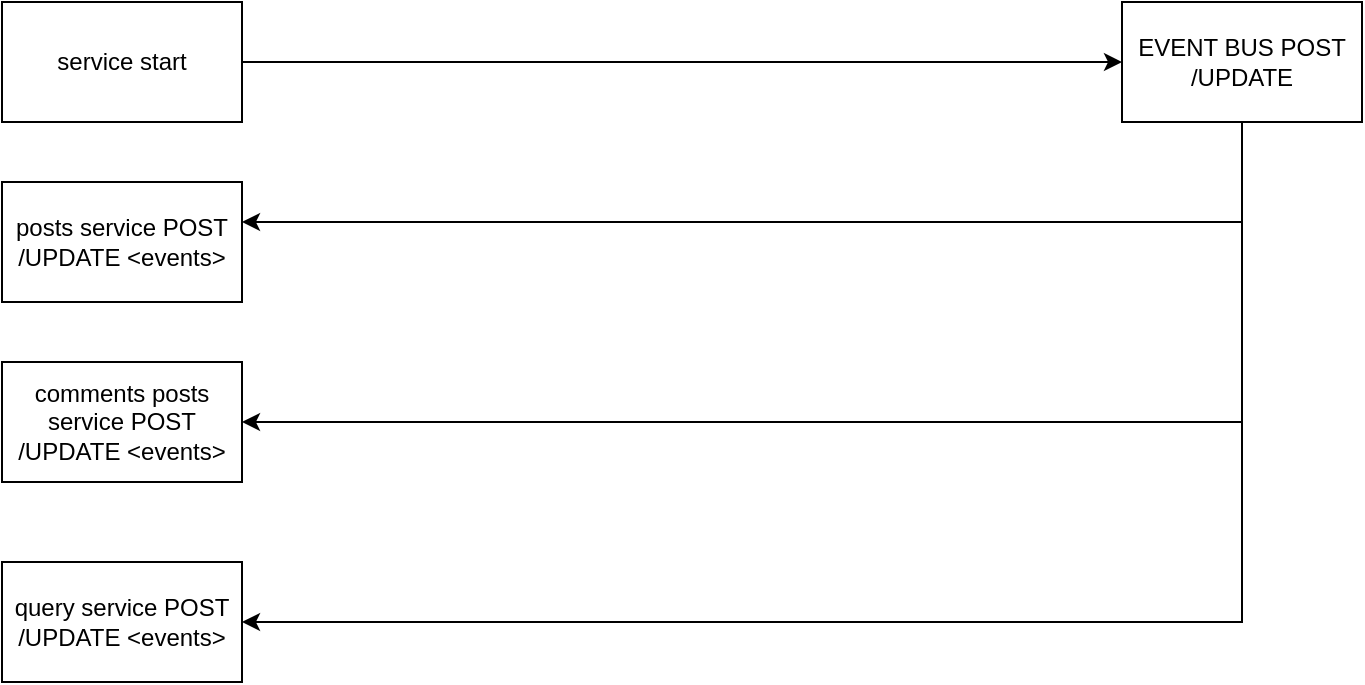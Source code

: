 <mxfile version="22.1.17" type="github">
  <diagram name="Page-1" id="b8vqXYNJwszGLD88Gww2">
    <mxGraphModel dx="1050" dy="557" grid="1" gridSize="10" guides="1" tooltips="1" connect="1" arrows="1" fold="1" page="1" pageScale="1" pageWidth="850" pageHeight="1100" math="0" shadow="0">
      <root>
        <mxCell id="0" />
        <mxCell id="1" parent="0" />
        <mxCell id="hCVkJQU_u03ZFH9ytkTO-5" style="edgeStyle=orthogonalEdgeStyle;rounded=0;orthogonalLoop=1;jettySize=auto;html=1;" edge="1" parent="1" source="hCVkJQU_u03ZFH9ytkTO-3" target="hCVkJQU_u03ZFH9ytkTO-12">
          <mxGeometry relative="1" as="geometry">
            <mxPoint x="250" y="140" as="targetPoint" />
          </mxGeometry>
        </mxCell>
        <mxCell id="hCVkJQU_u03ZFH9ytkTO-3" value="service start" style="rounded=0;whiteSpace=wrap;html=1;" vertex="1" parent="1">
          <mxGeometry x="40" y="110" width="120" height="60" as="geometry" />
        </mxCell>
        <mxCell id="hCVkJQU_u03ZFH9ytkTO-4" value="&lt;br&gt;" style="text;html=1;align=center;verticalAlign=middle;resizable=0;points=[];autosize=1;strokeColor=none;fillColor=none;fontSize=18;" vertex="1" parent="1">
          <mxGeometry x="205" y="120" width="20" height="40" as="geometry" />
        </mxCell>
        <mxCell id="hCVkJQU_u03ZFH9ytkTO-19" style="edgeStyle=orthogonalEdgeStyle;rounded=0;orthogonalLoop=1;jettySize=auto;html=1;" edge="1" parent="1" source="hCVkJQU_u03ZFH9ytkTO-12" target="hCVkJQU_u03ZFH9ytkTO-16">
          <mxGeometry relative="1" as="geometry">
            <Array as="points">
              <mxPoint x="660" y="220" />
            </Array>
          </mxGeometry>
        </mxCell>
        <mxCell id="hCVkJQU_u03ZFH9ytkTO-20" style="edgeStyle=orthogonalEdgeStyle;rounded=0;orthogonalLoop=1;jettySize=auto;html=1;" edge="1" parent="1" source="hCVkJQU_u03ZFH9ytkTO-12" target="hCVkJQU_u03ZFH9ytkTO-15">
          <mxGeometry relative="1" as="geometry">
            <Array as="points">
              <mxPoint x="660" y="320" />
            </Array>
          </mxGeometry>
        </mxCell>
        <mxCell id="hCVkJQU_u03ZFH9ytkTO-12" value="EVENT BUS POST /UPDATE" style="rounded=0;whiteSpace=wrap;html=1;" vertex="1" parent="1">
          <mxGeometry x="600" y="110" width="120" height="60" as="geometry" />
        </mxCell>
        <mxCell id="hCVkJQU_u03ZFH9ytkTO-14" value="query service POST /UPDATE &amp;lt;events&amp;gt;" style="rounded=0;whiteSpace=wrap;html=1;" vertex="1" parent="1">
          <mxGeometry x="40" y="390" width="120" height="60" as="geometry" />
        </mxCell>
        <mxCell id="hCVkJQU_u03ZFH9ytkTO-15" value="comments posts service POST /UPDATE &amp;lt;events&amp;gt;" style="rounded=0;whiteSpace=wrap;html=1;" vertex="1" parent="1">
          <mxGeometry x="40" y="290" width="120" height="60" as="geometry" />
        </mxCell>
        <mxCell id="hCVkJQU_u03ZFH9ytkTO-16" value="posts service POST /UPDATE &amp;lt;events&amp;gt;" style="rounded=0;whiteSpace=wrap;html=1;" vertex="1" parent="1">
          <mxGeometry x="40" y="200" width="120" height="60" as="geometry" />
        </mxCell>
        <mxCell id="hCVkJQU_u03ZFH9ytkTO-21" style="edgeStyle=orthogonalEdgeStyle;rounded=0;orthogonalLoop=1;jettySize=auto;html=1;" edge="1" parent="1">
          <mxGeometry relative="1" as="geometry">
            <mxPoint x="670" y="170" as="sourcePoint" />
            <mxPoint x="160" y="420" as="targetPoint" />
            <Array as="points">
              <mxPoint x="660" y="170" />
              <mxPoint x="660" y="420" />
            </Array>
          </mxGeometry>
        </mxCell>
      </root>
    </mxGraphModel>
  </diagram>
</mxfile>
